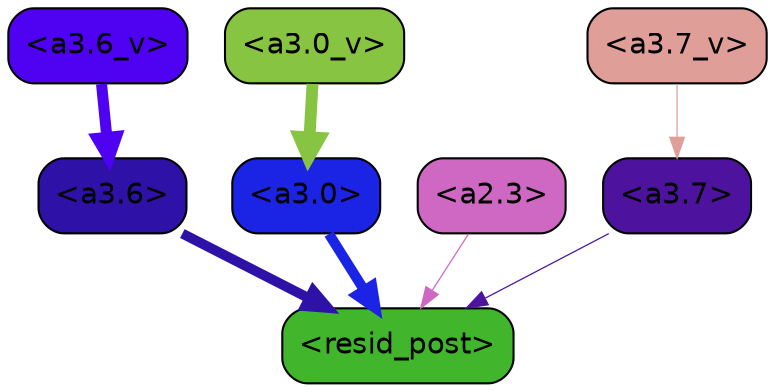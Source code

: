 strict digraph "" {
	graph [bgcolor=transparent,
		layout=dot,
		overlap=false,
		splines=true
	];
	"<a3.7>"	[color=black,
		fillcolor="#4d139e",
		fontname=Helvetica,
		shape=box,
		style="filled, rounded"];
	"<resid_post>"	[color=black,
		fillcolor="#41b62d",
		fontname=Helvetica,
		shape=box,
		style="filled, rounded"];
	"<a3.7>" -> "<resid_post>"	[color="#4d139e",
		penwidth=0.6];
	"<a3.6>"	[color=black,
		fillcolor="#2e12a7",
		fontname=Helvetica,
		shape=box,
		style="filled, rounded"];
	"<a3.6>" -> "<resid_post>"	[color="#2e12a7",
		penwidth=4.753257989883423];
	"<a3.0>"	[color=black,
		fillcolor="#1b24e5",
		fontname=Helvetica,
		shape=box,
		style="filled, rounded"];
	"<a3.0>" -> "<resid_post>"	[color="#1b24e5",
		penwidth=4.90053927898407];
	"<a2.3>"	[color=black,
		fillcolor="#ce68c3",
		fontname=Helvetica,
		shape=box,
		style="filled, rounded"];
	"<a2.3>" -> "<resid_post>"	[color="#ce68c3",
		penwidth=0.6];
	"<a3.7_v>"	[color=black,
		fillcolor="#e09e99",
		fontname=Helvetica,
		shape=box,
		style="filled, rounded"];
	"<a3.7_v>" -> "<a3.7>"	[color="#e09e99",
		penwidth=0.6];
	"<a3.6_v>"	[color=black,
		fillcolor="#4f01f1",
		fontname=Helvetica,
		shape=box,
		style="filled, rounded"];
	"<a3.6_v>" -> "<a3.6>"	[color="#4f01f1",
		penwidth=5.297133803367615];
	"<a3.0_v>"	[color=black,
		fillcolor="#87c442",
		fontname=Helvetica,
		shape=box,
		style="filled, rounded"];
	"<a3.0_v>" -> "<a3.0>"	[color="#87c442",
		penwidth=5.680712580680847];
}
